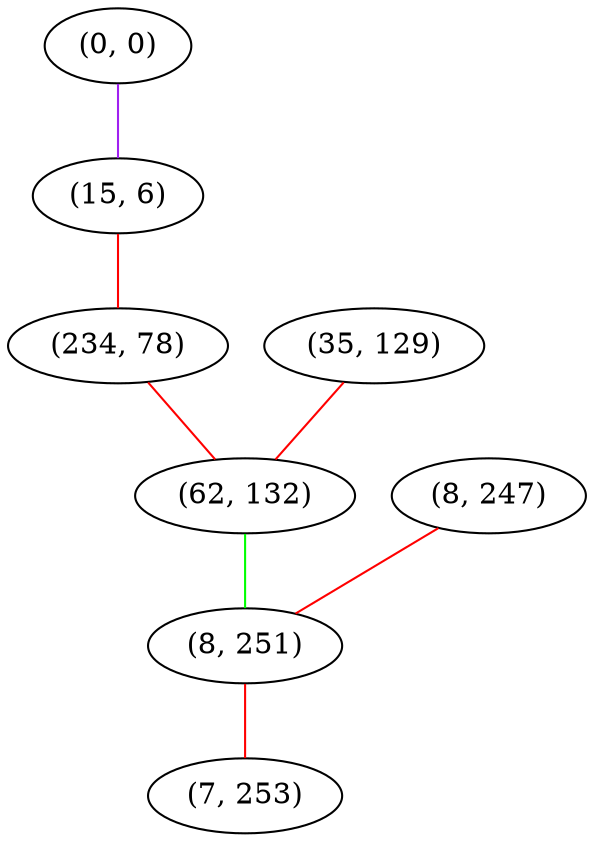 graph "" {
"(0, 0)";
"(8, 247)";
"(35, 129)";
"(15, 6)";
"(234, 78)";
"(62, 132)";
"(8, 251)";
"(7, 253)";
"(0, 0)" -- "(15, 6)"  [color=purple, key=0, weight=4];
"(8, 247)" -- "(8, 251)"  [color=red, key=0, weight=1];
"(35, 129)" -- "(62, 132)"  [color=red, key=0, weight=1];
"(15, 6)" -- "(234, 78)"  [color=red, key=0, weight=1];
"(234, 78)" -- "(62, 132)"  [color=red, key=0, weight=1];
"(62, 132)" -- "(8, 251)"  [color=green, key=0, weight=2];
"(8, 251)" -- "(7, 253)"  [color=red, key=0, weight=1];
}
